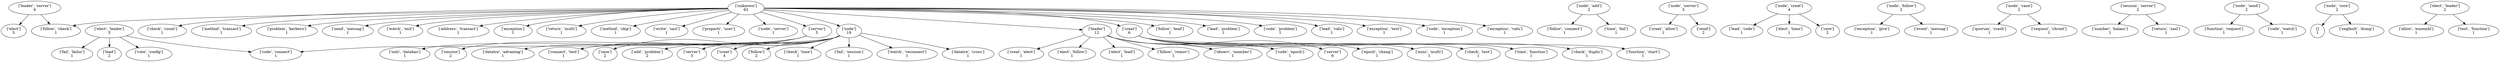 strict digraph  {
	"['unknown']
62" -> "['node', 'server']
1";
	"['unknown']
62" -> "['node']
19";
	"['unknown']
62" -> "['leader']
12";
	"['unknown']
62" -> "['server']
5";
	"['unknown']
62" -> "['creat']
6";
	"['unknown']
62" -> "['follow', 'check']
1";
	"['unknown']
62" -> "['follow', 'lead']
1";
	"['unknown']
62" -> "['lead', 'problem']
1";
	"['unknown']
62" -> "['code', 'problem']
1";
	"['unknown']
62" -> "['lead', 'valu']
1";
	"['unknown']
62" -> "['exception', 'test']
1";
	"['unknown']
62" -> "['code', 'exception']
1";
	"['unknown']
62" -> "['exception', 'valu']
1";
	"['unknown']
62" -> "['check', 'count']
1";
	"['unknown']
62" -> "['method', 'transact']
1";
	"['unknown']
62" -> "['problem', 'kerbero']
1";
	"['unknown']
62" -> "['send', 'messag']
1";
	"['unknown']
62" -> "['watch', 'exit']
1";
	"['unknown']
62" -> "['address', 'transact']
1";
	"['unknown']
62" -> "['exception']
1";
	"['unknown']
62" -> "['return', 'multi']
1";
	"['unknown']
62" -> "['method', 'skip']
1";
	"['unknown']
62" -> "['write', 'sasl']
1";
	"['unknown']
62" -> "['properti', 'user']
1";
	"['node']
19" -> "['add', 'problem']
2";
	"['node']
19" -> "['server']
3";
	"['node']
19" -> "['creat']
4";
	"['node']
19" -> "['connect', 'test']
1";
	"['node']
19" -> "['code', 'connect']
1";
	"['node']
19" -> "['follow']
2";
	"['node']
19" -> "['check', 'time']
1";
	"['node']
19" -> "['fail', 'session']
1";
	"['node']
19" -> "['watch', 'reconnect']
1";
	"['node']
19" -> "['datatre', 'cross']
1";
	"['node']
19" -> "['case']
2";
	"['leader']
12" -> "['server']
6";
	"['leader']
12" -> "['creat', 'elect']
1";
	"['leader']
12" -> "['elect', 'follow']
1";
	"['leader']
12" -> "['elect', 'lead']
1";
	"['leader']
12" -> "['follow', 'remov']
1";
	"['leader']
12" -> "['observ', 'member']
1";
	"['leader']
12" -> "['code', 'epoch']
1";
	"['server']
5" -> "['connect', 'test']
1";
	"['server']
5" -> "['session']
2";
	"['server']
5" -> "['datatre', 'advantag']
1";
	"['server']
5" -> "['initi', 'databas']
1";
	"['creat']
6" -> "['check', 'test']
1";
	"['creat']
6" -> "['time', 'function']
1";
	"['creat']
6" -> "['check', 'duplic']
1";
	"['creat']
6" -> "['function', 'start']
1";
	"['creat']
6" -> "['epoch', 'chang']
1";
	"['creat']
6" -> "['miss', 'multi']
1";
	"['node', 'add']
2" -> "['follow', 'connect']
1";
	"['node', 'add']
2" -> "['time', 'fail']
1";
	"['node', 'server']
3" -> "['creat', 'allow']
1";
	"['node', 'server']
3" -> "['send']
2";
	"['node', 'creat']
4" -> "['lead', 'code']
1";
	"['node', 'creat']
4" -> "['elect', 'time']
1";
	"['node', 'creat']
4" -> "['core']
2";
	"['node', 'follow']
2" -> "['exception', 'give']
1";
	"['node', 'follow']
2" -> "['event', 'messag']
1";
	"['node', 'case']
2" -> "['quorum', 'crash']
1";
	"['node', 'case']
2" -> "['request', 'chroot']
1";
	"['leader', 'server']
6" -> "['follow', 'check']
1";
	"['leader', 'server']
6" -> "['elect']
5";
	"['session', 'server']
2" -> "['number', 'balanc']
1";
	"['session', 'server']
2" -> "['return', 'sasl']
1";
	"['node', 'send']
2" -> "['function', 'request']
1";
	"['node', 'send']
2" -> "['code', 'watch']
1";
	"['node', 'core']
2" -> "[]
1";
	"['node', 'core']
2" -> "['segfault', 'dump']
1";
	"['elect', 'leader']
5" -> "['code', 'connect']
1";
	"['elect', 'leader']
5" -> "['lead']
2";
	"['elect', 'leader']
5" -> "['vote', 'config']
1";
	"['elect', 'leader']
5" -> "['fail', 'failur']
1";
	"['elect', 'leader']
2" -> "['allow', 'ensembl']
1";
	"['elect', 'leader']
2" -> "['test', 'function']
1";
}
